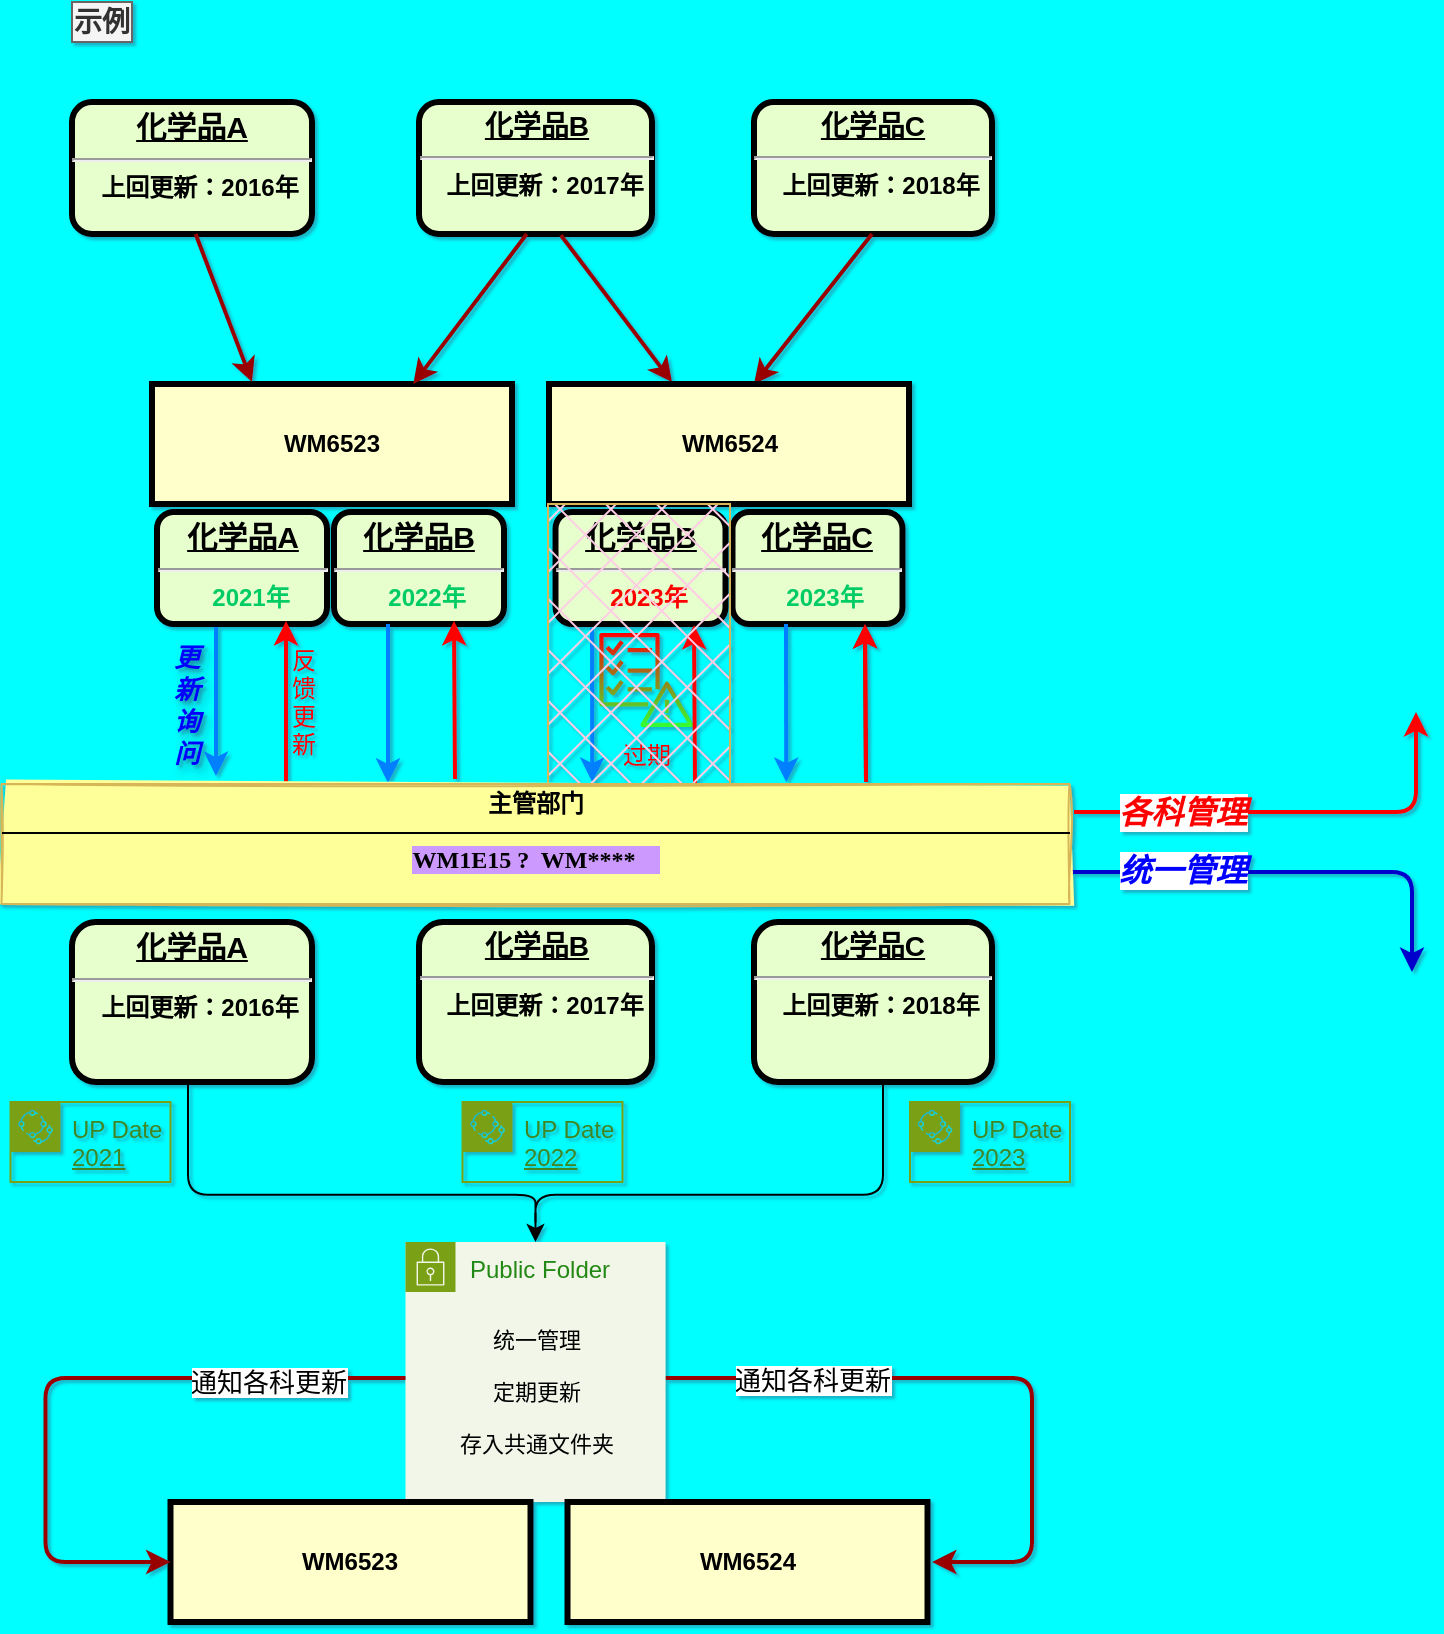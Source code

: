 <mxfile version="24.7.6">
  <diagram name="Page-1" id="c7558073-3199-34d8-9f00-42111426c3f3">
    <mxGraphModel dx="1050" dy="625" grid="0" gridSize="10" guides="1" tooltips="1" connect="1" arrows="1" fold="1" page="1" pageScale="1" pageWidth="826" pageHeight="1169" background="#00FFFF" math="0" shadow="1">
      <root>
        <mxCell id="0" />
        <mxCell id="1" parent="0" />
        <mxCell id="2" value="&lt;p style=&quot;text-decoration-line: underline; margin: 4px 0px 0px;&quot;&gt;&lt;strong&gt;&lt;font style=&quot;font-size: 14px;&quot;&gt;化学品B&lt;/font&gt;&lt;br&gt;&lt;/strong&gt;&lt;/p&gt;&lt;hr&gt;&lt;p style=&quot;margin: 0px 0px 0px 8px;&quot;&gt;上回更新：2017年&lt;/p&gt;" style="verticalAlign=middle;align=center;overflow=fill;fontSize=12;fontFamily=Helvetica;html=1;rounded=1;fontStyle=1;strokeWidth=3;fillColor=#E6FFCC" parent="1" vertex="1">
          <mxGeometry x="233.5" y="100" width="116.5" height="66" as="geometry" />
        </mxCell>
        <mxCell id="3" value="WM6523" style="whiteSpace=wrap;align=center;verticalAlign=middle;fontStyle=1;strokeWidth=3;fillColor=#FFFFCC" parent="1" vertex="1">
          <mxGeometry x="100" y="241" width="180" height="60" as="geometry" />
        </mxCell>
        <mxCell id="36" value="" style="edgeStyle=none;noEdgeStyle=1;strokeColor=#990000;strokeWidth=2;entryX=0.75;entryY=0;entryDx=0;entryDy=0;exitX=0.5;exitY=1;exitDx=0;exitDy=0;" parent="1" edge="1">
          <mxGeometry width="100" height="100" relative="1" as="geometry">
            <mxPoint x="287.38" y="166" as="sourcePoint" />
            <mxPoint x="230.63" y="241" as="targetPoint" />
          </mxGeometry>
        </mxCell>
        <mxCell id="53" value="示例" style="text;spacingTop=-5;align=center;fontFamily=Verdana;fontStyle=1;fillColor=#f5f5f5;strokeColor=#666666;fontColor=#333333;fontSize=14;" parent="1" vertex="1">
          <mxGeometry x="60" y="50" width="30" height="20" as="geometry" />
        </mxCell>
        <mxCell id="57" value="更&#xa;新&#xa;询&#xa;问" style="text;spacingTop=-5;align=center;horizontal=1;verticalAlign=top;fontColor=#0000FF;textShadow=1;fontStyle=3;fontSize=13;" parent="1" vertex="1">
          <mxGeometry x="102.5" y="368.5" width="30" height="61" as="geometry" />
        </mxCell>
        <mxCell id="59" value="" style="edgeStyle=elbowEdgeStyle;elbow=horizontal;strokeColor=#007FFF;strokeWidth=2;entryX=0.118;entryY=-0.024;entryDx=0;entryDy=0;entryPerimeter=0;" parent="1" source="5pL35t3zqdUJ_R4KpZhC-111" edge="1">
          <mxGeometry width="100" height="100" relative="1" as="geometry">
            <mxPoint x="130" y="364.97" as="sourcePoint" />
            <mxPoint x="131.838" y="437.02" as="targetPoint" />
            <Array as="points" />
          </mxGeometry>
        </mxCell>
        <mxCell id="81" value="" style="edgeStyle=elbowEdgeStyle;elbow=horizontal;exitX=1;exitY=0.5;strokeColor=#990000;strokeWidth=2;exitDx=0;exitDy=0;" parent="1" edge="1">
          <mxGeometry width="100" height="100" relative="1" as="geometry">
            <mxPoint x="356.75" y="738" as="sourcePoint" />
            <mxPoint x="490" y="830" as="targetPoint" />
            <Array as="points">
              <mxPoint x="540" y="723" />
            </Array>
          </mxGeometry>
        </mxCell>
        <mxCell id="5pL35t3zqdUJ_R4KpZhC-162" value="&lt;font style=&quot;font-size: 13px;&quot;&gt;通知各科更新&lt;/font&gt;" style="edgeLabel;html=1;align=center;verticalAlign=middle;resizable=0;points=[];" parent="81" vertex="1" connectable="0">
          <mxGeometry x="-0.554" y="-1" relative="1" as="geometry">
            <mxPoint as="offset" />
          </mxGeometry>
        </mxCell>
        <mxCell id="5pL35t3zqdUJ_R4KpZhC-96" value="&lt;p style=&quot;margin: 0px; margin-top: 4px; text-align: center; text-decoration: underline;&quot;&gt;&lt;strong&gt;&lt;font style=&quot;font-size: 15px;&quot;&gt;化学品A&lt;/font&gt;&lt;br&gt;&lt;/strong&gt;&lt;/p&gt;&lt;hr&gt;&lt;p style=&quot;margin: 0px; margin-left: 8px;&quot;&gt;上回更新：2016年&lt;/p&gt;" style="verticalAlign=middle;align=center;overflow=fill;fontSize=12;fontFamily=Helvetica;html=1;rounded=1;fontStyle=1;strokeWidth=3;fillColor=#E6FFCC" parent="1" vertex="1">
          <mxGeometry x="60" y="100" width="120" height="66" as="geometry" />
        </mxCell>
        <mxCell id="5pL35t3zqdUJ_R4KpZhC-98" value="" style="edgeStyle=none;noEdgeStyle=1;strokeColor=#990000;strokeWidth=2;" parent="1" edge="1">
          <mxGeometry width="100" height="100" relative="1" as="geometry">
            <mxPoint x="121.81" y="166" as="sourcePoint" />
            <mxPoint x="150" y="240" as="targetPoint" />
          </mxGeometry>
        </mxCell>
        <mxCell id="5pL35t3zqdUJ_R4KpZhC-102" value="反&#xa;馈&#xa;更&#xa;新" style="text;spacingTop=-5;align=center;fontColor=#FF0000;" parent="1" vertex="1">
          <mxGeometry x="161" y="370.5" width="30" height="37" as="geometry" />
        </mxCell>
        <mxCell id="5pL35t3zqdUJ_R4KpZhC-103" value="&lt;p style=&quot;text-decoration-line: underline; margin: 4px 0px 0px;&quot;&gt;&lt;strong&gt;&lt;font style=&quot;font-size: 14px;&quot;&gt;化学品C&lt;/font&gt;&lt;br&gt;&lt;/strong&gt;&lt;/p&gt;&lt;hr&gt;&lt;p style=&quot;margin: 0px 0px 0px 8px;&quot;&gt;上回更新：2018年&lt;/p&gt;" style="verticalAlign=middle;align=center;overflow=fill;fontSize=12;fontFamily=Helvetica;html=1;rounded=1;fontStyle=1;strokeWidth=3;fillColor=#E6FFCC" parent="1" vertex="1">
          <mxGeometry x="401" y="100" width="119" height="66" as="geometry" />
        </mxCell>
        <mxCell id="5pL35t3zqdUJ_R4KpZhC-107" value="" style="edgeStyle=none;noEdgeStyle=1;strokeColor=#990000;strokeWidth=2;exitX=0.609;exitY=1.009;exitDx=0;exitDy=0;exitPerimeter=0;" parent="1" source="2" edge="1">
          <mxGeometry width="100" height="100" relative="1" as="geometry">
            <mxPoint x="300" y="170" as="sourcePoint" />
            <mxPoint x="360" y="240" as="targetPoint" />
          </mxGeometry>
        </mxCell>
        <mxCell id="5pL35t3zqdUJ_R4KpZhC-108" value="" style="edgeStyle=none;noEdgeStyle=1;strokeColor=#990000;strokeWidth=2;entryX=0.75;entryY=0;entryDx=0;entryDy=0;" parent="1" edge="1">
          <mxGeometry width="100" height="100" relative="1" as="geometry">
            <mxPoint x="460.0" y="166" as="sourcePoint" />
            <mxPoint x="401" y="241" as="targetPoint" />
          </mxGeometry>
        </mxCell>
        <mxCell id="5pL35t3zqdUJ_R4KpZhC-111" value="&lt;p style=&quot;margin: 0px; margin-top: 4px; text-align: center; text-decoration: underline;&quot;&gt;&lt;strong&gt;&lt;font style=&quot;font-size: 15px;&quot;&gt;化学品A&lt;/font&gt;&lt;br&gt;&lt;/strong&gt;&lt;/p&gt;&lt;hr&gt;&lt;p style=&quot;margin: 0px; margin-left: 8px;&quot;&gt;&lt;font color=&quot;#00cc66&quot;&gt;2021年&lt;/font&gt;&lt;/p&gt;" style="verticalAlign=middle;align=center;overflow=fill;fontSize=12;fontFamily=Helvetica;html=1;rounded=1;fontStyle=1;strokeWidth=3;fillColor=#E6FFCC" parent="1" vertex="1">
          <mxGeometry x="102.5" y="305" width="85" height="56" as="geometry" />
        </mxCell>
        <mxCell id="5pL35t3zqdUJ_R4KpZhC-114" value="&lt;p style=&quot;margin: 0px; margin-top: 4px; text-align: center; text-decoration: underline;&quot;&gt;&lt;strong&gt;&lt;font style=&quot;font-size: 15px;&quot;&gt;化学品B&lt;/font&gt;&lt;br&gt;&lt;/strong&gt;&lt;/p&gt;&lt;hr&gt;&lt;p style=&quot;margin: 0px; margin-left: 8px;&quot;&gt;&lt;font color=&quot;#00cc66&quot;&gt;2022年&lt;/font&gt;&lt;/p&gt;" style="verticalAlign=middle;align=center;overflow=fill;fontSize=12;fontFamily=Helvetica;html=1;rounded=1;fontStyle=1;strokeWidth=3;fillColor=#E6FFCC" parent="1" vertex="1">
          <mxGeometry x="191" y="305" width="85" height="56" as="geometry" />
        </mxCell>
        <mxCell id="5pL35t3zqdUJ_R4KpZhC-117" value="" style="edgeStyle=elbowEdgeStyle;elbow=horizontal;strokeColor=#007FFF;strokeWidth=2;entryX=0.37;entryY=0.008;entryDx=0;entryDy=0;entryPerimeter=0;" parent="1" source="5pL35t3zqdUJ_R4KpZhC-114" edge="1">
          <mxGeometry width="100" height="100" relative="1" as="geometry">
            <mxPoint x="220.13" y="365.05" as="sourcePoint" />
            <mxPoint x="218.17" y="440.4" as="targetPoint" />
            <Array as="points" />
          </mxGeometry>
        </mxCell>
        <mxCell id="5pL35t3zqdUJ_R4KpZhC-122" value="WM6524" style="whiteSpace=wrap;align=center;verticalAlign=middle;fontStyle=1;strokeWidth=3;fillColor=#FFFFCC" parent="1" vertex="1">
          <mxGeometry x="298.5" y="241" width="180" height="60" as="geometry" />
        </mxCell>
        <mxCell id="5pL35t3zqdUJ_R4KpZhC-123" value="&lt;p style=&quot;margin: 0px; margin-top: 4px; text-align: center; text-decoration: underline;&quot;&gt;&lt;strong&gt;&lt;font style=&quot;font-size: 15px;&quot;&gt;化学品B&lt;/font&gt;&lt;br&gt;&lt;/strong&gt;&lt;/p&gt;&lt;hr&gt;&lt;p style=&quot;margin: 0px; margin-left: 8px;&quot;&gt;&lt;font color=&quot;#ff0000&quot;&gt;2023年&lt;/font&gt;&lt;/p&gt;" style="verticalAlign=middle;align=center;overflow=fill;fontSize=12;fontFamily=Helvetica;html=1;rounded=1;fontStyle=1;strokeWidth=3;fillColor=#E6FFCC" parent="1" vertex="1">
          <mxGeometry x="301.75" y="305" width="85" height="56" as="geometry" />
        </mxCell>
        <mxCell id="5pL35t3zqdUJ_R4KpZhC-124" value="&lt;p style=&quot;margin: 0px; margin-top: 4px; text-align: center; text-decoration: underline;&quot;&gt;&lt;strong&gt;&lt;font style=&quot;font-size: 15px;&quot;&gt;化学品C&lt;/font&gt;&lt;br&gt;&lt;/strong&gt;&lt;/p&gt;&lt;hr&gt;&lt;p style=&quot;margin: 0px; margin-left: 8px;&quot;&gt;&lt;font color=&quot;#00cc66&quot;&gt;2023年&lt;/font&gt;&lt;/p&gt;" style="verticalAlign=middle;align=center;overflow=fill;fontSize=12;fontFamily=Helvetica;html=1;rounded=1;fontStyle=1;strokeWidth=3;fillColor=#E6FFCC" parent="1" vertex="1">
          <mxGeometry x="390.25" y="305" width="85" height="56" as="geometry" />
        </mxCell>
        <mxCell id="5pL35t3zqdUJ_R4KpZhC-128" value="" style="edgeStyle=elbowEdgeStyle;elbow=horizontal;strokeColor=#007FFF;strokeWidth=2;" parent="1" edge="1">
          <mxGeometry width="100" height="100" relative="1" as="geometry">
            <mxPoint x="417" y="361" as="sourcePoint" />
            <mxPoint x="417.13" y="440" as="targetPoint" />
            <Array as="points">
              <mxPoint x="417.13" y="449.05" />
            </Array>
          </mxGeometry>
        </mxCell>
        <mxCell id="5pL35t3zqdUJ_R4KpZhC-130" value="过期" style="sketch=0;outlineConnect=0;fontColor=#FF0000;gradientColor=#33FF33;fillColor=#FF0000;strokeColor=none;dashed=0;verticalLabelPosition=bottom;verticalAlign=top;align=center;html=1;fontSize=12;fontStyle=0;aspect=fixed;pointerEvents=1;shape=mxgraph.aws4.checklist_fault_tolerant;strokeWidth=11;perimeterSpacing=2;" parent="1" vertex="1">
          <mxGeometry x="323.39" y="365.5" width="47.61" height="47" as="geometry" />
        </mxCell>
        <mxCell id="5pL35t3zqdUJ_R4KpZhC-131" value="" style="edgeStyle=elbowEdgeStyle;elbow=horizontal;strokeColor=#007FFF;strokeWidth=2;entryX=0.558;entryY=0;entryDx=0;entryDy=0;entryPerimeter=0;" parent="1" edge="1">
          <mxGeometry width="100" height="100" relative="1" as="geometry">
            <mxPoint x="320" y="363.02" as="sourcePoint" />
            <mxPoint x="319.878" y="440" as="targetPoint" />
            <Array as="points">
              <mxPoint x="320.13" y="451.07" />
            </Array>
          </mxGeometry>
        </mxCell>
        <mxCell id="5pL35t3zqdUJ_R4KpZhC-133" value="" style="edgeStyle=none;noEdgeStyle=1;strokeColor=#990000;strokeWidth=2;entryX=0.75;entryY=0;entryDx=0;entryDy=0;" parent="1" edge="1">
          <mxGeometry width="100" height="100" relative="1" as="geometry">
            <mxPoint x="457" y="440" as="sourcePoint" />
            <mxPoint x="456.5" y="361" as="targetPoint" />
          </mxGeometry>
        </mxCell>
        <mxCell id="5pL35t3zqdUJ_R4KpZhC-134" value="" style="edgeStyle=none;noEdgeStyle=1;strokeColor=#FF0000;strokeWidth=2;entryX=0.75;entryY=0;entryDx=0;entryDy=0;" parent="1" edge="1">
          <mxGeometry width="100" height="100" relative="1" as="geometry">
            <mxPoint x="371.5" y="440.5" as="sourcePoint" />
            <mxPoint x="371" y="361.5" as="targetPoint" />
          </mxGeometry>
        </mxCell>
        <mxCell id="5pL35t3zqdUJ_R4KpZhC-135" value="" style="edgeStyle=none;noEdgeStyle=1;strokeColor=#FF0000;strokeWidth=2;entryX=0.75;entryY=0;entryDx=0;entryDy=0;" parent="1" edge="1">
          <mxGeometry width="100" height="100" relative="1" as="geometry">
            <mxPoint x="457" y="440" as="sourcePoint" />
            <mxPoint x="456.5" y="361" as="targetPoint" />
          </mxGeometry>
        </mxCell>
        <mxCell id="5pL35t3zqdUJ_R4KpZhC-136" value="" style="edgeStyle=none;noEdgeStyle=1;strokeColor=#FF0000;strokeWidth=2;entryX=0.75;entryY=0;entryDx=0;entryDy=0;" parent="1" edge="1">
          <mxGeometry width="100" height="100" relative="1" as="geometry">
            <mxPoint x="251.5" y="438.5" as="sourcePoint" />
            <mxPoint x="251" y="359.5" as="targetPoint" />
          </mxGeometry>
        </mxCell>
        <mxCell id="5pL35t3zqdUJ_R4KpZhC-137" value="" style="edgeStyle=none;noEdgeStyle=1;strokeColor=#FF0000;strokeWidth=2;entryX=0.75;entryY=0;entryDx=0;entryDy=0;" parent="1" edge="1">
          <mxGeometry width="100" height="100" relative="1" as="geometry">
            <mxPoint x="167" y="440" as="sourcePoint" />
            <mxPoint x="167" y="359.5" as="targetPoint" />
          </mxGeometry>
        </mxCell>
        <mxCell id="5pL35t3zqdUJ_R4KpZhC-142" value="&lt;p style=&quot;margin: 0px; margin-top: 4px; text-align: center; text-decoration: underline;&quot;&gt;&lt;strong&gt;&lt;font style=&quot;font-size: 15px;&quot;&gt;化学品A&lt;/font&gt;&lt;br&gt;&lt;/strong&gt;&lt;/p&gt;&lt;hr&gt;&lt;p style=&quot;margin: 0px; margin-left: 8px;&quot;&gt;上回更新：2016年&lt;/p&gt;" style="verticalAlign=middle;align=center;overflow=fill;fontSize=12;fontFamily=Helvetica;html=1;rounded=1;fontStyle=1;strokeWidth=3;fillColor=#E6FFCC" parent="1" vertex="1">
          <mxGeometry x="60" y="510" width="120" height="80" as="geometry" />
        </mxCell>
        <mxCell id="5pL35t3zqdUJ_R4KpZhC-143" value="&lt;p style=&quot;text-decoration-line: underline; margin: 4px 0px 0px;&quot;&gt;&lt;strong&gt;&lt;font style=&quot;font-size: 14px;&quot;&gt;化学品B&lt;/font&gt;&lt;br&gt;&lt;/strong&gt;&lt;/p&gt;&lt;hr&gt;&lt;p style=&quot;margin: 0px 0px 0px 8px;&quot;&gt;上回更新：2017年&lt;/p&gt;" style="verticalAlign=middle;align=center;overflow=fill;fontSize=12;fontFamily=Helvetica;html=1;rounded=1;fontStyle=1;strokeWidth=3;fillColor=#E6FFCC" parent="1" vertex="1">
          <mxGeometry x="233.5" y="510" width="116.5" height="80" as="geometry" />
        </mxCell>
        <mxCell id="5pL35t3zqdUJ_R4KpZhC-144" value="&lt;p style=&quot;text-decoration-line: underline; margin: 4px 0px 0px;&quot;&gt;&lt;strong&gt;&lt;font style=&quot;font-size: 14px;&quot;&gt;化学品C&lt;/font&gt;&lt;br&gt;&lt;/strong&gt;&lt;/p&gt;&lt;hr&gt;&lt;p style=&quot;margin: 0px 0px 0px 8px;&quot;&gt;上回更新：2018年&lt;/p&gt;" style="verticalAlign=middle;align=center;overflow=fill;fontSize=12;fontFamily=Helvetica;html=1;rounded=1;fontStyle=1;strokeWidth=3;fillColor=#E6FFCC" parent="1" vertex="1">
          <mxGeometry x="401" y="510" width="119" height="80" as="geometry" />
        </mxCell>
        <mxCell id="5pL35t3zqdUJ_R4KpZhC-148" value="Public Folder" style="points=[[0,0],[0.25,0],[0.5,0],[0.75,0],[1,0],[1,0.25],[1,0.5],[1,0.75],[1,1],[0.75,1],[0.5,1],[0.25,1],[0,1],[0,0.75],[0,0.5],[0,0.25]];outlineConnect=0;gradientColor=none;html=1;whiteSpace=wrap;fontSize=12;fontStyle=0;container=1;pointerEvents=0;collapsible=0;recursiveResize=0;shape=mxgraph.aws4.group;grIcon=mxgraph.aws4.group_security_group;grStroke=0;strokeColor=#7AA116;fillColor=#F2F6E8;verticalAlign=top;align=left;spacingLeft=30;fontColor=#248814;dashed=0;strokeWidth=3;" parent="1" vertex="1">
          <mxGeometry x="226.75" y="670" width="130" height="130" as="geometry" />
        </mxCell>
        <mxCell id="5pL35t3zqdUJ_R4KpZhC-156" value="&lt;div style=&quot;font-size: 11px;&quot;&gt;&lt;font style=&quot;font-size: 11px;&quot;&gt;统一管理&lt;/font&gt;&lt;/div&gt;&lt;div style=&quot;font-size: 11px;&quot;&gt;&lt;font style=&quot;font-size: 11px;&quot;&gt;&lt;br&gt;&lt;/font&gt;&lt;/div&gt;&lt;div style=&quot;font-size: 11px;&quot;&gt;&lt;font style=&quot;font-size: 11px;&quot;&gt;定期更新&lt;/font&gt;&lt;/div&gt;&lt;div style=&quot;font-size: 11px;&quot;&gt;&lt;font style=&quot;font-size: 11px;&quot;&gt;&lt;br&gt;&lt;/font&gt;&lt;/div&gt;&lt;div style=&quot;font-size: 11px;&quot;&gt;&lt;font style=&quot;font-size: 11px;&quot;&gt;存入共通文件夹&lt;/font&gt;&lt;/div&gt;" style="text;html=1;align=center;verticalAlign=middle;resizable=0;points=[];autosize=1;strokeColor=none;fillColor=none;" parent="5pL35t3zqdUJ_R4KpZhC-148" vertex="1">
          <mxGeometry x="15" y="35" width="100" height="80" as="geometry" />
        </mxCell>
        <mxCell id="5pL35t3zqdUJ_R4KpZhC-157" value="WM6523" style="whiteSpace=wrap;align=center;verticalAlign=middle;fontStyle=1;strokeWidth=3;fillColor=#FFFFCC" parent="1" vertex="1">
          <mxGeometry x="109.25" y="800" width="180" height="60" as="geometry" />
        </mxCell>
        <mxCell id="5pL35t3zqdUJ_R4KpZhC-158" value="WM6524" style="whiteSpace=wrap;align=center;verticalAlign=middle;fontStyle=1;strokeWidth=3;fillColor=#FFFFCC" parent="1" vertex="1">
          <mxGeometry x="307.75" y="800" width="180" height="60" as="geometry" />
        </mxCell>
        <mxCell id="5pL35t3zqdUJ_R4KpZhC-159" value="" style="edgeStyle=elbowEdgeStyle;elbow=horizontal;strokeColor=#990000;strokeWidth=2;entryX=0;entryY=0.5;entryDx=0;entryDy=0;" parent="1" target="5pL35t3zqdUJ_R4KpZhC-157" edge="1">
          <mxGeometry width="100" height="100" relative="1" as="geometry">
            <mxPoint x="226.75" y="738" as="sourcePoint" />
            <mxPoint x="106" y="858" as="targetPoint" />
            <Array as="points">
              <mxPoint x="46.75" y="798" />
            </Array>
          </mxGeometry>
        </mxCell>
        <mxCell id="5pL35t3zqdUJ_R4KpZhC-161" value="&lt;font style=&quot;font-size: 13px;&quot;&gt;通知各科更新&lt;/font&gt;" style="edgeLabel;html=1;align=center;verticalAlign=middle;resizable=0;points=[];" parent="5pL35t3zqdUJ_R4KpZhC-159" vertex="1" connectable="0">
          <mxGeometry x="-0.586" y="2" relative="1" as="geometry">
            <mxPoint as="offset" />
          </mxGeometry>
        </mxCell>
        <mxCell id="5pL35t3zqdUJ_R4KpZhC-163" value="" style="edgeStyle=elbowEdgeStyle;elbow=horizontal;exitX=1;exitY=0.5;strokeColor=#0000CC;strokeWidth=2;exitDx=0;exitDy=0;" parent="1" edge="1">
          <mxGeometry width="100" height="100" relative="1" as="geometry">
            <mxPoint x="559" y="485" as="sourcePoint" />
            <mxPoint x="730" y="535" as="targetPoint" />
            <Array as="points">
              <mxPoint x="730" y="545" />
            </Array>
          </mxGeometry>
        </mxCell>
        <mxCell id="5pL35t3zqdUJ_R4KpZhC-164" value="&lt;i style=&quot;&quot;&gt;&lt;b style=&quot;&quot;&gt;&lt;font style=&quot;font-size: 16px;&quot; color=&quot;#0000ff&quot;&gt;统一管理&lt;/font&gt;&lt;/b&gt;&lt;/i&gt;" style="edgeLabel;html=1;align=center;verticalAlign=middle;resizable=0;points=[];" parent="5pL35t3zqdUJ_R4KpZhC-163" vertex="1" connectable="0">
          <mxGeometry x="-0.554" y="-1" relative="1" as="geometry">
            <mxPoint x="6" y="-2" as="offset" />
          </mxGeometry>
        </mxCell>
        <mxCell id="5pL35t3zqdUJ_R4KpZhC-165" value="" style="edgeStyle=elbowEdgeStyle;elbow=horizontal;exitX=1;exitY=0.5;strokeColor=#FF0000;strokeWidth=2;exitDx=0;exitDy=0;" parent="1" edge="1">
          <mxGeometry width="100" height="100" relative="1" as="geometry">
            <mxPoint x="561" y="455" as="sourcePoint" />
            <mxPoint x="732" y="405" as="targetPoint" />
            <Array as="points">
              <mxPoint x="732" y="455.5" />
            </Array>
          </mxGeometry>
        </mxCell>
        <mxCell id="5pL35t3zqdUJ_R4KpZhC-167" value="&lt;font size=&quot;1&quot; color=&quot;#ff0000&quot;&gt;&lt;b&gt;&lt;i style=&quot;font-size: 16px;&quot;&gt;各科管理&lt;/i&gt;&lt;/b&gt;&lt;/font&gt;" style="edgeLabel;html=1;align=center;verticalAlign=middle;resizable=0;points=[];" parent="5pL35t3zqdUJ_R4KpZhC-165" vertex="1" connectable="0">
          <mxGeometry x="-0.518" relative="1" as="geometry">
            <mxPoint as="offset" />
          </mxGeometry>
        </mxCell>
        <mxCell id="5pL35t3zqdUJ_R4KpZhC-186" style="edgeStyle=orthogonalEdgeStyle;rounded=0;orthogonalLoop=1;jettySize=auto;html=1;exitX=0.1;exitY=0.5;exitDx=0;exitDy=0;exitPerimeter=0;entryX=0.5;entryY=0;entryDx=0;entryDy=0;" parent="1" source="5pL35t3zqdUJ_R4KpZhC-181" target="5pL35t3zqdUJ_R4KpZhC-148" edge="1">
          <mxGeometry relative="1" as="geometry" />
        </mxCell>
        <mxCell id="5pL35t3zqdUJ_R4KpZhC-181" value="" style="shape=curlyBracket;whiteSpace=wrap;html=1;rounded=1;flipH=1;labelPosition=right;verticalLabelPosition=middle;align=left;verticalAlign=middle;rotation=90;size=0.225;" parent="1" vertex="1">
          <mxGeometry x="255.25" y="452.5" width="73" height="347.5" as="geometry" />
        </mxCell>
        <mxCell id="5pL35t3zqdUJ_R4KpZhC-187" value="&lt;div style=&quot;text-align: left;&quot;&gt;&lt;span style=&quot;background-color: initial;&quot;&gt;UP Date &lt;u&gt;2021&lt;/u&gt;&lt;/span&gt;&lt;/div&gt;" style="points=[[0,0],[0.25,0],[0.5,0],[0.75,0],[1,0],[1,0.25],[1,0.5],[1,0.75],[1,1],[0.75,1],[0.5,1],[0.25,1],[0,1],[0,0.75],[0,0.5],[0,0.25]];outlineConnect=0;gradientColor=none;html=1;whiteSpace=wrap;fontSize=12;fontStyle=0;container=1;pointerEvents=0;collapsible=0;recursiveResize=0;shape=mxgraph.aws4.group;grIcon=mxgraph.aws4.group_iot_greengrass_deployment;strokeColor=#7AA116;fillColor=none;verticalAlign=top;align=center;spacingLeft=30;fontColor=#3F8624;dashed=0;" parent="1" vertex="1">
          <mxGeometry x="29.25" y="600" width="80" height="40" as="geometry" />
        </mxCell>
        <mxCell id="5pL35t3zqdUJ_R4KpZhC-192" value="&lt;div style=&quot;text-align: left;&quot;&gt;&lt;span style=&quot;background-color: initial;&quot;&gt;UP Date &lt;u&gt;2022&lt;/u&gt;&lt;/span&gt;&lt;/div&gt;" style="points=[[0,0],[0.25,0],[0.5,0],[0.75,0],[1,0],[1,0.25],[1,0.5],[1,0.75],[1,1],[0.75,1],[0.5,1],[0.25,1],[0,1],[0,0.75],[0,0.5],[0,0.25]];outlineConnect=0;gradientColor=none;html=1;whiteSpace=wrap;fontSize=12;fontStyle=0;container=1;pointerEvents=0;collapsible=0;recursiveResize=0;shape=mxgraph.aws4.group;grIcon=mxgraph.aws4.group_iot_greengrass_deployment;strokeColor=#7AA116;fillColor=none;verticalAlign=top;align=center;spacingLeft=30;fontColor=#3F8624;dashed=0;" parent="1" vertex="1">
          <mxGeometry x="255.25" y="600" width="80" height="40" as="geometry" />
        </mxCell>
        <mxCell id="5pL35t3zqdUJ_R4KpZhC-193" value="&lt;div style=&quot;text-align: left;&quot;&gt;&lt;span style=&quot;background-color: initial;&quot;&gt;UP Date &lt;u&gt;2023&lt;/u&gt;&lt;/span&gt;&lt;/div&gt;" style="points=[[0,0],[0.25,0],[0.5,0],[0.75,0],[1,0],[1,0.25],[1,0.5],[1,0.75],[1,1],[0.75,1],[0.5,1],[0.25,1],[0,1],[0,0.75],[0,0.5],[0,0.25]];outlineConnect=0;gradientColor=none;html=1;whiteSpace=wrap;fontSize=12;fontStyle=0;container=1;pointerEvents=0;collapsible=0;recursiveResize=0;shape=mxgraph.aws4.group;grIcon=mxgraph.aws4.group_iot_greengrass_deployment;strokeColor=#7AA116;fillColor=none;verticalAlign=top;align=center;spacingLeft=30;fontColor=#3F8624;dashed=0;" parent="1" vertex="1">
          <mxGeometry x="479" y="600" width="80" height="40" as="geometry" />
        </mxCell>
        <mxCell id="g7jv2d-DB9cVS-sKKvvU-84" value="" style="rounded=0;whiteSpace=wrap;html=1;fillColor=#FFCCE6;fillStyle=cross-hatch;strokeColor=#d6b656;" vertex="1" parent="1">
          <mxGeometry x="298" y="301" width="91" height="140" as="geometry" />
        </mxCell>
        <mxCell id="g7jv2d-DB9cVS-sKKvvU-87" value="&lt;p style=&quot;margin:0px;margin-top:4px;text-align:center;&quot;&gt;&lt;b&gt;主管部门&lt;/b&gt;&lt;/p&gt;&lt;hr size=&quot;1&quot; style=&quot;border-style:solid;&quot;&gt;&lt;div style=&quot;text-align: center; height: 2px;&quot;&gt;&lt;font face=&quot;Comic Sans MS&quot;&gt;&lt;b style=&quot;background-color: rgb(204, 153, 255);&quot;&gt;WM1E15 ?&amp;nbsp; WM****&amp;nbsp; &amp;nbsp;&amp;nbsp;&lt;/b&gt;&lt;/font&gt;&lt;/div&gt;" style="verticalAlign=top;align=left;overflow=fill;html=1;whiteSpace=wrap;sketch=1;hachureGap=4;jiggle=2;curveFitting=1;fontFamily=Architects Daughter;fontSource=https%3A%2F%2Ffonts.googleapis.com%2Fcss%3Ffamily%3DArchitects%2BDaughter;fillColor=#FFFF99;strokeColor=#d6b656;fillStyle=solid;" vertex="1" parent="1">
          <mxGeometry x="24.75" y="441" width="534" height="60" as="geometry" />
        </mxCell>
      </root>
    </mxGraphModel>
  </diagram>
</mxfile>
